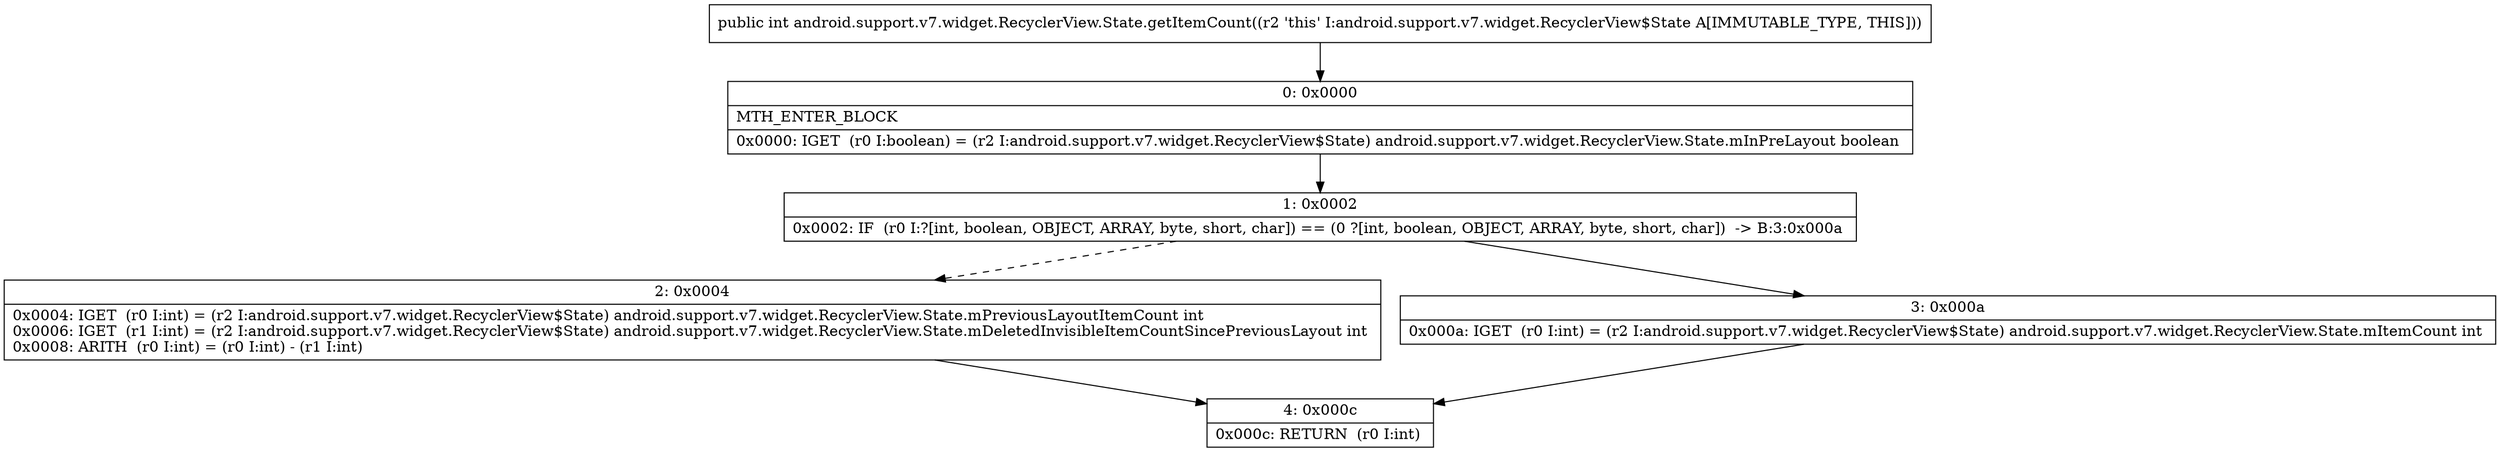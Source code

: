 digraph "CFG forandroid.support.v7.widget.RecyclerView.State.getItemCount()I" {
Node_0 [shape=record,label="{0\:\ 0x0000|MTH_ENTER_BLOCK\l|0x0000: IGET  (r0 I:boolean) = (r2 I:android.support.v7.widget.RecyclerView$State) android.support.v7.widget.RecyclerView.State.mInPreLayout boolean \l}"];
Node_1 [shape=record,label="{1\:\ 0x0002|0x0002: IF  (r0 I:?[int, boolean, OBJECT, ARRAY, byte, short, char]) == (0 ?[int, boolean, OBJECT, ARRAY, byte, short, char])  \-\> B:3:0x000a \l}"];
Node_2 [shape=record,label="{2\:\ 0x0004|0x0004: IGET  (r0 I:int) = (r2 I:android.support.v7.widget.RecyclerView$State) android.support.v7.widget.RecyclerView.State.mPreviousLayoutItemCount int \l0x0006: IGET  (r1 I:int) = (r2 I:android.support.v7.widget.RecyclerView$State) android.support.v7.widget.RecyclerView.State.mDeletedInvisibleItemCountSincePreviousLayout int \l0x0008: ARITH  (r0 I:int) = (r0 I:int) \- (r1 I:int) \l}"];
Node_3 [shape=record,label="{3\:\ 0x000a|0x000a: IGET  (r0 I:int) = (r2 I:android.support.v7.widget.RecyclerView$State) android.support.v7.widget.RecyclerView.State.mItemCount int \l}"];
Node_4 [shape=record,label="{4\:\ 0x000c|0x000c: RETURN  (r0 I:int) \l}"];
MethodNode[shape=record,label="{public int android.support.v7.widget.RecyclerView.State.getItemCount((r2 'this' I:android.support.v7.widget.RecyclerView$State A[IMMUTABLE_TYPE, THIS])) }"];
MethodNode -> Node_0;
Node_0 -> Node_1;
Node_1 -> Node_2[style=dashed];
Node_1 -> Node_3;
Node_2 -> Node_4;
Node_3 -> Node_4;
}

